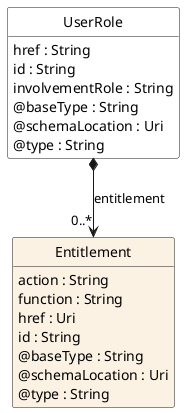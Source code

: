 @startuml
hide circle
hide methods
hide stereotype
show <<Enumeration>> stereotype
skinparam class {
   BackgroundColor<<Enumeration>> #E6F5F7
   BackgroundColor<<Ref>> #FFFFE0
   BackgroundColor<<Pivot>> #FFFFFFF
   BackgroundColor<<SimpleType>> #E2F0DA
   BackgroundColor #FCF2E3
}

class UserRole <<Pivot>> {
    href : String
    id : String
    involvementRole : String
    @baseType : String
    @schemaLocation : Uri
    @type : String
}

class Entitlement  {
    action : String
    function : String
    href : Uri
    id : String
    @baseType : String
    @schemaLocation : Uri
    @type : String
}

UserRole *-->  "0..*" Entitlement : entitlement

@enduml